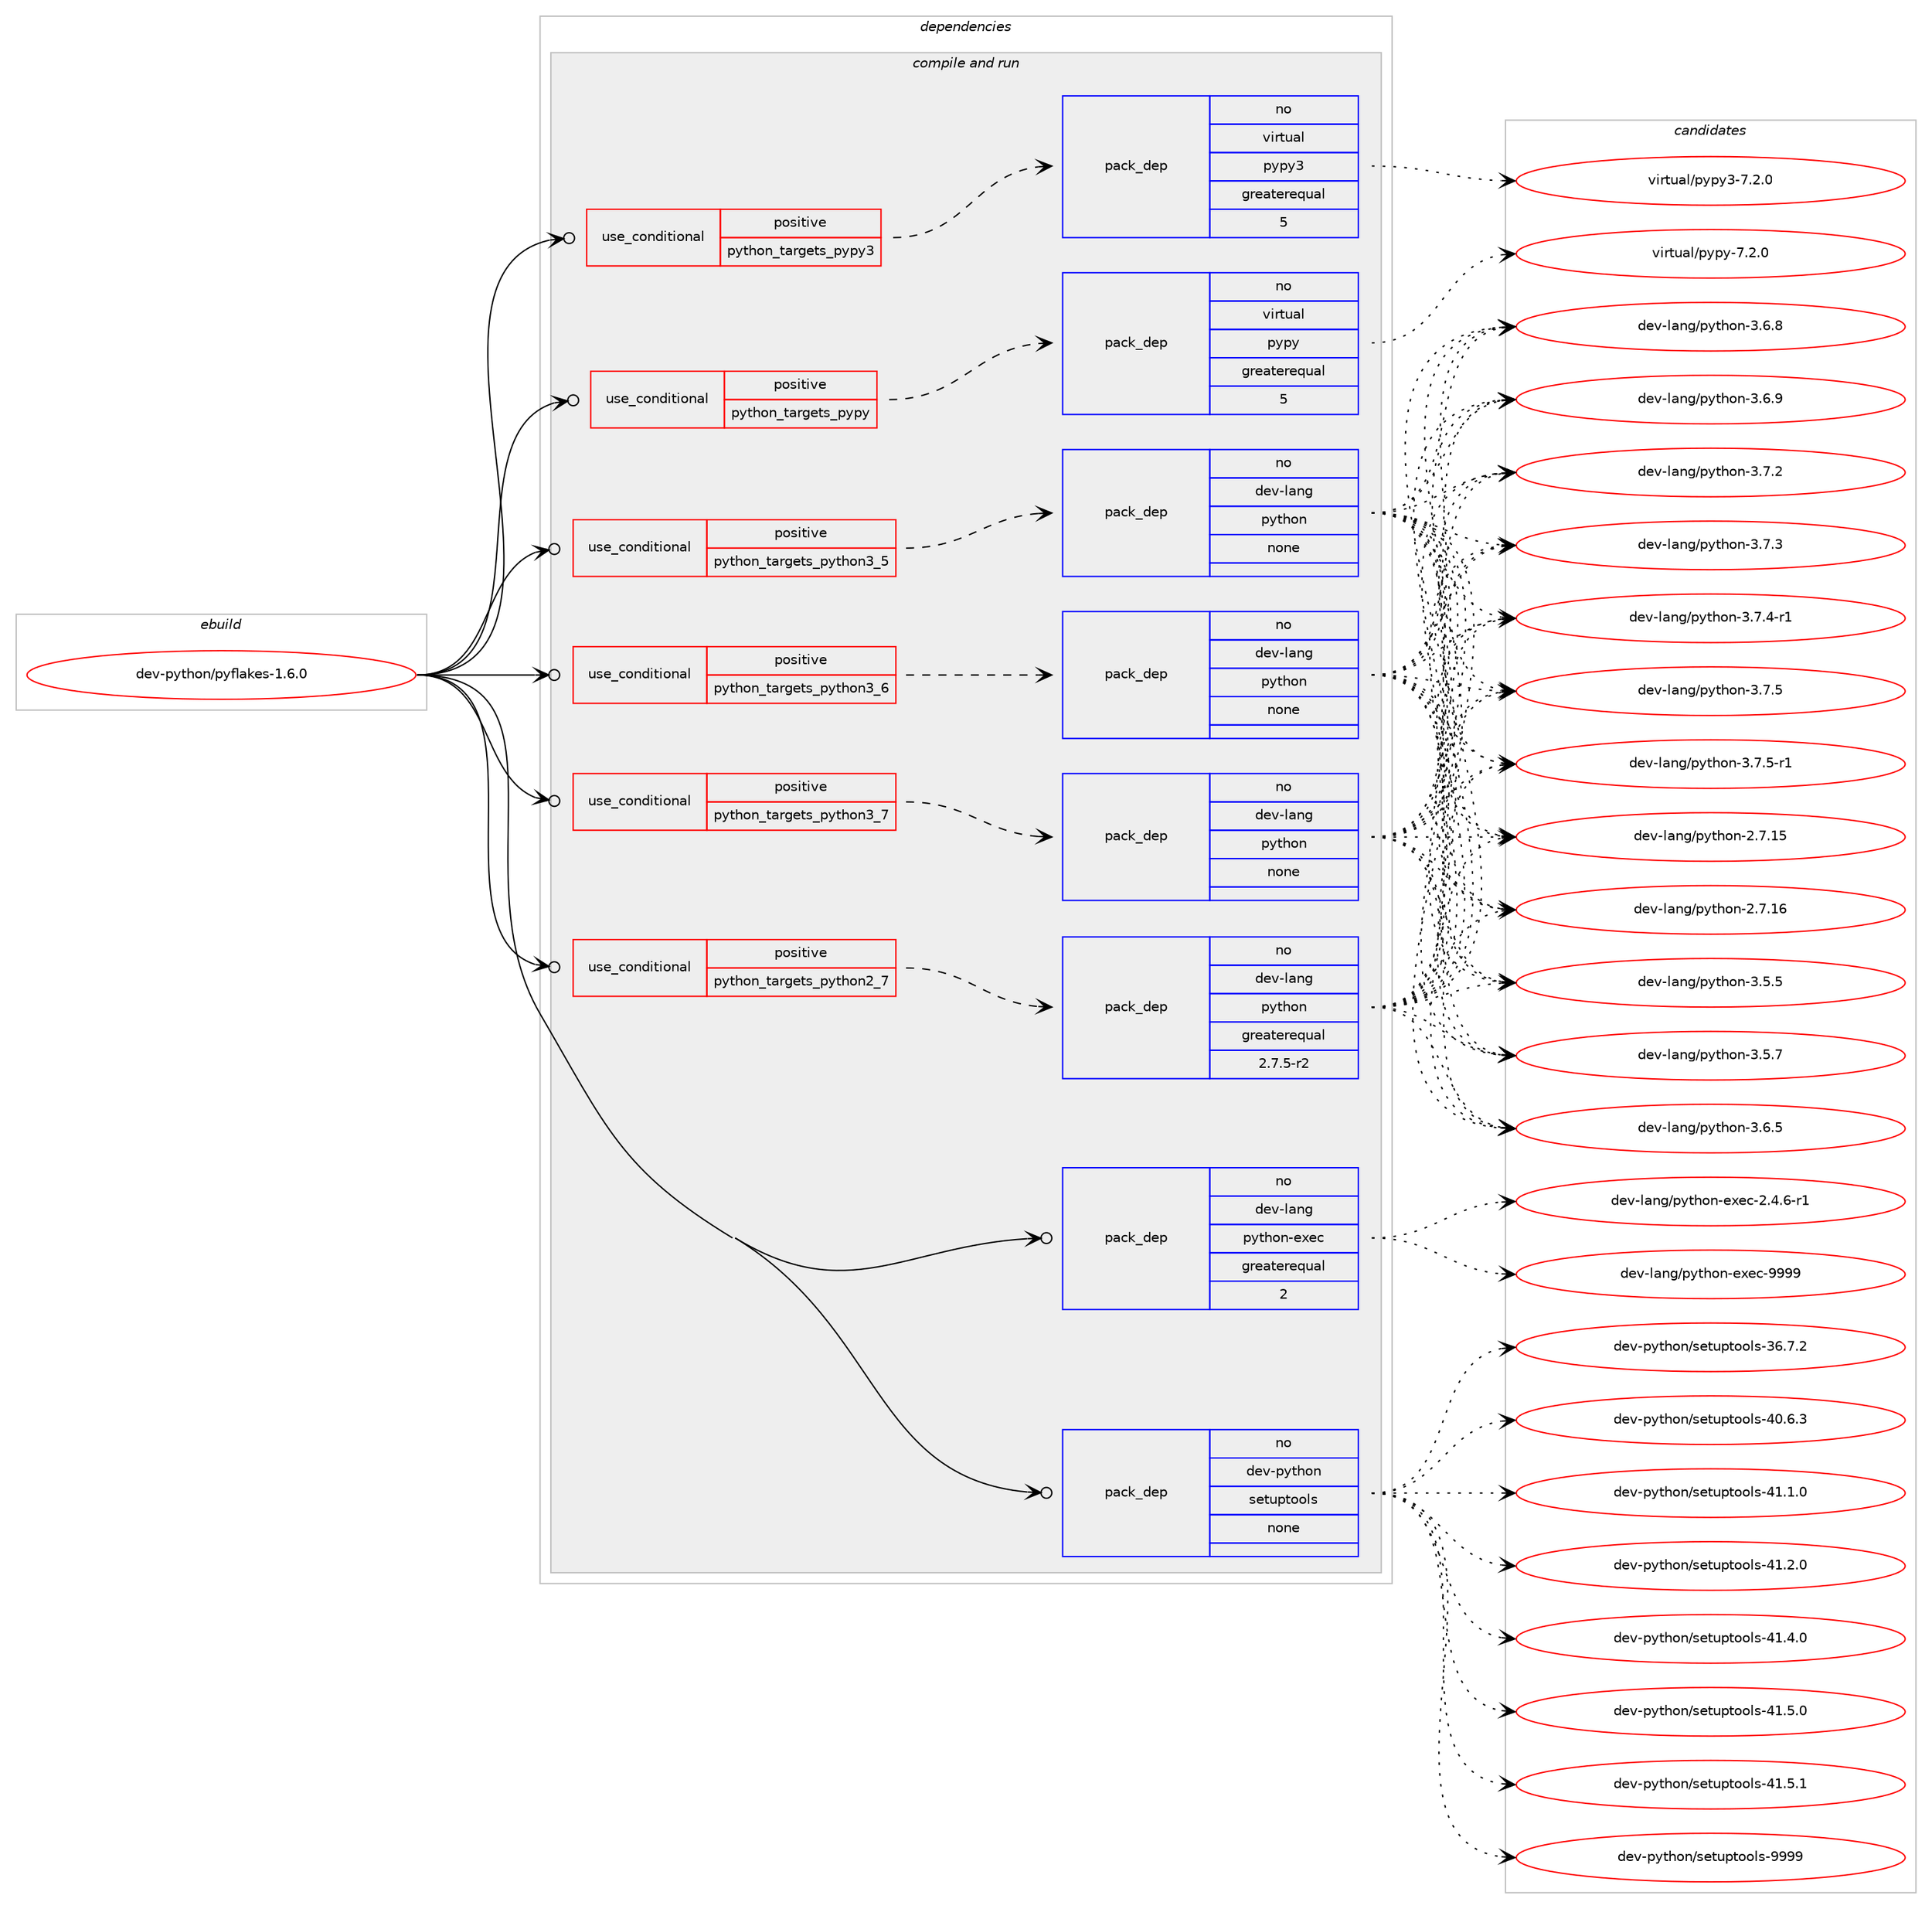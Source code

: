 digraph prolog {

# *************
# Graph options
# *************

newrank=true;
concentrate=true;
compound=true;
graph [rankdir=LR,fontname=Helvetica,fontsize=10,ranksep=1.5];#, ranksep=2.5, nodesep=0.2];
edge  [arrowhead=vee];
node  [fontname=Helvetica,fontsize=10];

# **********
# The ebuild
# **********

subgraph cluster_leftcol {
color=gray;
rank=same;
label=<<i>ebuild</i>>;
id [label="dev-python/pyflakes-1.6.0", color=red, width=4, href="../dev-python/pyflakes-1.6.0.svg"];
}

# ****************
# The dependencies
# ****************

subgraph cluster_midcol {
color=gray;
label=<<i>dependencies</i>>;
subgraph cluster_compile {
fillcolor="#eeeeee";
style=filled;
label=<<i>compile</i>>;
}
subgraph cluster_compileandrun {
fillcolor="#eeeeee";
style=filled;
label=<<i>compile and run</i>>;
subgraph cond145814 {
dependency625668 [label=<<TABLE BORDER="0" CELLBORDER="1" CELLSPACING="0" CELLPADDING="4"><TR><TD ROWSPAN="3" CELLPADDING="10">use_conditional</TD></TR><TR><TD>positive</TD></TR><TR><TD>python_targets_pypy</TD></TR></TABLE>>, shape=none, color=red];
subgraph pack468010 {
dependency625669 [label=<<TABLE BORDER="0" CELLBORDER="1" CELLSPACING="0" CELLPADDING="4" WIDTH="220"><TR><TD ROWSPAN="6" CELLPADDING="30">pack_dep</TD></TR><TR><TD WIDTH="110">no</TD></TR><TR><TD>virtual</TD></TR><TR><TD>pypy</TD></TR><TR><TD>greaterequal</TD></TR><TR><TD>5</TD></TR></TABLE>>, shape=none, color=blue];
}
dependency625668:e -> dependency625669:w [weight=20,style="dashed",arrowhead="vee"];
}
id:e -> dependency625668:w [weight=20,style="solid",arrowhead="odotvee"];
subgraph cond145815 {
dependency625670 [label=<<TABLE BORDER="0" CELLBORDER="1" CELLSPACING="0" CELLPADDING="4"><TR><TD ROWSPAN="3" CELLPADDING="10">use_conditional</TD></TR><TR><TD>positive</TD></TR><TR><TD>python_targets_pypy3</TD></TR></TABLE>>, shape=none, color=red];
subgraph pack468011 {
dependency625671 [label=<<TABLE BORDER="0" CELLBORDER="1" CELLSPACING="0" CELLPADDING="4" WIDTH="220"><TR><TD ROWSPAN="6" CELLPADDING="30">pack_dep</TD></TR><TR><TD WIDTH="110">no</TD></TR><TR><TD>virtual</TD></TR><TR><TD>pypy3</TD></TR><TR><TD>greaterequal</TD></TR><TR><TD>5</TD></TR></TABLE>>, shape=none, color=blue];
}
dependency625670:e -> dependency625671:w [weight=20,style="dashed",arrowhead="vee"];
}
id:e -> dependency625670:w [weight=20,style="solid",arrowhead="odotvee"];
subgraph cond145816 {
dependency625672 [label=<<TABLE BORDER="0" CELLBORDER="1" CELLSPACING="0" CELLPADDING="4"><TR><TD ROWSPAN="3" CELLPADDING="10">use_conditional</TD></TR><TR><TD>positive</TD></TR><TR><TD>python_targets_python2_7</TD></TR></TABLE>>, shape=none, color=red];
subgraph pack468012 {
dependency625673 [label=<<TABLE BORDER="0" CELLBORDER="1" CELLSPACING="0" CELLPADDING="4" WIDTH="220"><TR><TD ROWSPAN="6" CELLPADDING="30">pack_dep</TD></TR><TR><TD WIDTH="110">no</TD></TR><TR><TD>dev-lang</TD></TR><TR><TD>python</TD></TR><TR><TD>greaterequal</TD></TR><TR><TD>2.7.5-r2</TD></TR></TABLE>>, shape=none, color=blue];
}
dependency625672:e -> dependency625673:w [weight=20,style="dashed",arrowhead="vee"];
}
id:e -> dependency625672:w [weight=20,style="solid",arrowhead="odotvee"];
subgraph cond145817 {
dependency625674 [label=<<TABLE BORDER="0" CELLBORDER="1" CELLSPACING="0" CELLPADDING="4"><TR><TD ROWSPAN="3" CELLPADDING="10">use_conditional</TD></TR><TR><TD>positive</TD></TR><TR><TD>python_targets_python3_5</TD></TR></TABLE>>, shape=none, color=red];
subgraph pack468013 {
dependency625675 [label=<<TABLE BORDER="0" CELLBORDER="1" CELLSPACING="0" CELLPADDING="4" WIDTH="220"><TR><TD ROWSPAN="6" CELLPADDING="30">pack_dep</TD></TR><TR><TD WIDTH="110">no</TD></TR><TR><TD>dev-lang</TD></TR><TR><TD>python</TD></TR><TR><TD>none</TD></TR><TR><TD></TD></TR></TABLE>>, shape=none, color=blue];
}
dependency625674:e -> dependency625675:w [weight=20,style="dashed",arrowhead="vee"];
}
id:e -> dependency625674:w [weight=20,style="solid",arrowhead="odotvee"];
subgraph cond145818 {
dependency625676 [label=<<TABLE BORDER="0" CELLBORDER="1" CELLSPACING="0" CELLPADDING="4"><TR><TD ROWSPAN="3" CELLPADDING="10">use_conditional</TD></TR><TR><TD>positive</TD></TR><TR><TD>python_targets_python3_6</TD></TR></TABLE>>, shape=none, color=red];
subgraph pack468014 {
dependency625677 [label=<<TABLE BORDER="0" CELLBORDER="1" CELLSPACING="0" CELLPADDING="4" WIDTH="220"><TR><TD ROWSPAN="6" CELLPADDING="30">pack_dep</TD></TR><TR><TD WIDTH="110">no</TD></TR><TR><TD>dev-lang</TD></TR><TR><TD>python</TD></TR><TR><TD>none</TD></TR><TR><TD></TD></TR></TABLE>>, shape=none, color=blue];
}
dependency625676:e -> dependency625677:w [weight=20,style="dashed",arrowhead="vee"];
}
id:e -> dependency625676:w [weight=20,style="solid",arrowhead="odotvee"];
subgraph cond145819 {
dependency625678 [label=<<TABLE BORDER="0" CELLBORDER="1" CELLSPACING="0" CELLPADDING="4"><TR><TD ROWSPAN="3" CELLPADDING="10">use_conditional</TD></TR><TR><TD>positive</TD></TR><TR><TD>python_targets_python3_7</TD></TR></TABLE>>, shape=none, color=red];
subgraph pack468015 {
dependency625679 [label=<<TABLE BORDER="0" CELLBORDER="1" CELLSPACING="0" CELLPADDING="4" WIDTH="220"><TR><TD ROWSPAN="6" CELLPADDING="30">pack_dep</TD></TR><TR><TD WIDTH="110">no</TD></TR><TR><TD>dev-lang</TD></TR><TR><TD>python</TD></TR><TR><TD>none</TD></TR><TR><TD></TD></TR></TABLE>>, shape=none, color=blue];
}
dependency625678:e -> dependency625679:w [weight=20,style="dashed",arrowhead="vee"];
}
id:e -> dependency625678:w [weight=20,style="solid",arrowhead="odotvee"];
subgraph pack468016 {
dependency625680 [label=<<TABLE BORDER="0" CELLBORDER="1" CELLSPACING="0" CELLPADDING="4" WIDTH="220"><TR><TD ROWSPAN="6" CELLPADDING="30">pack_dep</TD></TR><TR><TD WIDTH="110">no</TD></TR><TR><TD>dev-lang</TD></TR><TR><TD>python-exec</TD></TR><TR><TD>greaterequal</TD></TR><TR><TD>2</TD></TR></TABLE>>, shape=none, color=blue];
}
id:e -> dependency625680:w [weight=20,style="solid",arrowhead="odotvee"];
subgraph pack468017 {
dependency625681 [label=<<TABLE BORDER="0" CELLBORDER="1" CELLSPACING="0" CELLPADDING="4" WIDTH="220"><TR><TD ROWSPAN="6" CELLPADDING="30">pack_dep</TD></TR><TR><TD WIDTH="110">no</TD></TR><TR><TD>dev-python</TD></TR><TR><TD>setuptools</TD></TR><TR><TD>none</TD></TR><TR><TD></TD></TR></TABLE>>, shape=none, color=blue];
}
id:e -> dependency625681:w [weight=20,style="solid",arrowhead="odotvee"];
}
subgraph cluster_run {
fillcolor="#eeeeee";
style=filled;
label=<<i>run</i>>;
}
}

# **************
# The candidates
# **************

subgraph cluster_choices {
rank=same;
color=gray;
label=<<i>candidates</i>>;

subgraph choice468010 {
color=black;
nodesep=1;
choice1181051141161179710847112121112121455546504648 [label="virtual/pypy-7.2.0", color=red, width=4,href="../virtual/pypy-7.2.0.svg"];
dependency625669:e -> choice1181051141161179710847112121112121455546504648:w [style=dotted,weight="100"];
}
subgraph choice468011 {
color=black;
nodesep=1;
choice118105114116117971084711212111212151455546504648 [label="virtual/pypy3-7.2.0", color=red, width=4,href="../virtual/pypy3-7.2.0.svg"];
dependency625671:e -> choice118105114116117971084711212111212151455546504648:w [style=dotted,weight="100"];
}
subgraph choice468012 {
color=black;
nodesep=1;
choice10010111845108971101034711212111610411111045504655464953 [label="dev-lang/python-2.7.15", color=red, width=4,href="../dev-lang/python-2.7.15.svg"];
choice10010111845108971101034711212111610411111045504655464954 [label="dev-lang/python-2.7.16", color=red, width=4,href="../dev-lang/python-2.7.16.svg"];
choice100101118451089711010347112121116104111110455146534653 [label="dev-lang/python-3.5.5", color=red, width=4,href="../dev-lang/python-3.5.5.svg"];
choice100101118451089711010347112121116104111110455146534655 [label="dev-lang/python-3.5.7", color=red, width=4,href="../dev-lang/python-3.5.7.svg"];
choice100101118451089711010347112121116104111110455146544653 [label="dev-lang/python-3.6.5", color=red, width=4,href="../dev-lang/python-3.6.5.svg"];
choice100101118451089711010347112121116104111110455146544656 [label="dev-lang/python-3.6.8", color=red, width=4,href="../dev-lang/python-3.6.8.svg"];
choice100101118451089711010347112121116104111110455146544657 [label="dev-lang/python-3.6.9", color=red, width=4,href="../dev-lang/python-3.6.9.svg"];
choice100101118451089711010347112121116104111110455146554650 [label="dev-lang/python-3.7.2", color=red, width=4,href="../dev-lang/python-3.7.2.svg"];
choice100101118451089711010347112121116104111110455146554651 [label="dev-lang/python-3.7.3", color=red, width=4,href="../dev-lang/python-3.7.3.svg"];
choice1001011184510897110103471121211161041111104551465546524511449 [label="dev-lang/python-3.7.4-r1", color=red, width=4,href="../dev-lang/python-3.7.4-r1.svg"];
choice100101118451089711010347112121116104111110455146554653 [label="dev-lang/python-3.7.5", color=red, width=4,href="../dev-lang/python-3.7.5.svg"];
choice1001011184510897110103471121211161041111104551465546534511449 [label="dev-lang/python-3.7.5-r1", color=red, width=4,href="../dev-lang/python-3.7.5-r1.svg"];
dependency625673:e -> choice10010111845108971101034711212111610411111045504655464953:w [style=dotted,weight="100"];
dependency625673:e -> choice10010111845108971101034711212111610411111045504655464954:w [style=dotted,weight="100"];
dependency625673:e -> choice100101118451089711010347112121116104111110455146534653:w [style=dotted,weight="100"];
dependency625673:e -> choice100101118451089711010347112121116104111110455146534655:w [style=dotted,weight="100"];
dependency625673:e -> choice100101118451089711010347112121116104111110455146544653:w [style=dotted,weight="100"];
dependency625673:e -> choice100101118451089711010347112121116104111110455146544656:w [style=dotted,weight="100"];
dependency625673:e -> choice100101118451089711010347112121116104111110455146544657:w [style=dotted,weight="100"];
dependency625673:e -> choice100101118451089711010347112121116104111110455146554650:w [style=dotted,weight="100"];
dependency625673:e -> choice100101118451089711010347112121116104111110455146554651:w [style=dotted,weight="100"];
dependency625673:e -> choice1001011184510897110103471121211161041111104551465546524511449:w [style=dotted,weight="100"];
dependency625673:e -> choice100101118451089711010347112121116104111110455146554653:w [style=dotted,weight="100"];
dependency625673:e -> choice1001011184510897110103471121211161041111104551465546534511449:w [style=dotted,weight="100"];
}
subgraph choice468013 {
color=black;
nodesep=1;
choice10010111845108971101034711212111610411111045504655464953 [label="dev-lang/python-2.7.15", color=red, width=4,href="../dev-lang/python-2.7.15.svg"];
choice10010111845108971101034711212111610411111045504655464954 [label="dev-lang/python-2.7.16", color=red, width=4,href="../dev-lang/python-2.7.16.svg"];
choice100101118451089711010347112121116104111110455146534653 [label="dev-lang/python-3.5.5", color=red, width=4,href="../dev-lang/python-3.5.5.svg"];
choice100101118451089711010347112121116104111110455146534655 [label="dev-lang/python-3.5.7", color=red, width=4,href="../dev-lang/python-3.5.7.svg"];
choice100101118451089711010347112121116104111110455146544653 [label="dev-lang/python-3.6.5", color=red, width=4,href="../dev-lang/python-3.6.5.svg"];
choice100101118451089711010347112121116104111110455146544656 [label="dev-lang/python-3.6.8", color=red, width=4,href="../dev-lang/python-3.6.8.svg"];
choice100101118451089711010347112121116104111110455146544657 [label="dev-lang/python-3.6.9", color=red, width=4,href="../dev-lang/python-3.6.9.svg"];
choice100101118451089711010347112121116104111110455146554650 [label="dev-lang/python-3.7.2", color=red, width=4,href="../dev-lang/python-3.7.2.svg"];
choice100101118451089711010347112121116104111110455146554651 [label="dev-lang/python-3.7.3", color=red, width=4,href="../dev-lang/python-3.7.3.svg"];
choice1001011184510897110103471121211161041111104551465546524511449 [label="dev-lang/python-3.7.4-r1", color=red, width=4,href="../dev-lang/python-3.7.4-r1.svg"];
choice100101118451089711010347112121116104111110455146554653 [label="dev-lang/python-3.7.5", color=red, width=4,href="../dev-lang/python-3.7.5.svg"];
choice1001011184510897110103471121211161041111104551465546534511449 [label="dev-lang/python-3.7.5-r1", color=red, width=4,href="../dev-lang/python-3.7.5-r1.svg"];
dependency625675:e -> choice10010111845108971101034711212111610411111045504655464953:w [style=dotted,weight="100"];
dependency625675:e -> choice10010111845108971101034711212111610411111045504655464954:w [style=dotted,weight="100"];
dependency625675:e -> choice100101118451089711010347112121116104111110455146534653:w [style=dotted,weight="100"];
dependency625675:e -> choice100101118451089711010347112121116104111110455146534655:w [style=dotted,weight="100"];
dependency625675:e -> choice100101118451089711010347112121116104111110455146544653:w [style=dotted,weight="100"];
dependency625675:e -> choice100101118451089711010347112121116104111110455146544656:w [style=dotted,weight="100"];
dependency625675:e -> choice100101118451089711010347112121116104111110455146544657:w [style=dotted,weight="100"];
dependency625675:e -> choice100101118451089711010347112121116104111110455146554650:w [style=dotted,weight="100"];
dependency625675:e -> choice100101118451089711010347112121116104111110455146554651:w [style=dotted,weight="100"];
dependency625675:e -> choice1001011184510897110103471121211161041111104551465546524511449:w [style=dotted,weight="100"];
dependency625675:e -> choice100101118451089711010347112121116104111110455146554653:w [style=dotted,weight="100"];
dependency625675:e -> choice1001011184510897110103471121211161041111104551465546534511449:w [style=dotted,weight="100"];
}
subgraph choice468014 {
color=black;
nodesep=1;
choice10010111845108971101034711212111610411111045504655464953 [label="dev-lang/python-2.7.15", color=red, width=4,href="../dev-lang/python-2.7.15.svg"];
choice10010111845108971101034711212111610411111045504655464954 [label="dev-lang/python-2.7.16", color=red, width=4,href="../dev-lang/python-2.7.16.svg"];
choice100101118451089711010347112121116104111110455146534653 [label="dev-lang/python-3.5.5", color=red, width=4,href="../dev-lang/python-3.5.5.svg"];
choice100101118451089711010347112121116104111110455146534655 [label="dev-lang/python-3.5.7", color=red, width=4,href="../dev-lang/python-3.5.7.svg"];
choice100101118451089711010347112121116104111110455146544653 [label="dev-lang/python-3.6.5", color=red, width=4,href="../dev-lang/python-3.6.5.svg"];
choice100101118451089711010347112121116104111110455146544656 [label="dev-lang/python-3.6.8", color=red, width=4,href="../dev-lang/python-3.6.8.svg"];
choice100101118451089711010347112121116104111110455146544657 [label="dev-lang/python-3.6.9", color=red, width=4,href="../dev-lang/python-3.6.9.svg"];
choice100101118451089711010347112121116104111110455146554650 [label="dev-lang/python-3.7.2", color=red, width=4,href="../dev-lang/python-3.7.2.svg"];
choice100101118451089711010347112121116104111110455146554651 [label="dev-lang/python-3.7.3", color=red, width=4,href="../dev-lang/python-3.7.3.svg"];
choice1001011184510897110103471121211161041111104551465546524511449 [label="dev-lang/python-3.7.4-r1", color=red, width=4,href="../dev-lang/python-3.7.4-r1.svg"];
choice100101118451089711010347112121116104111110455146554653 [label="dev-lang/python-3.7.5", color=red, width=4,href="../dev-lang/python-3.7.5.svg"];
choice1001011184510897110103471121211161041111104551465546534511449 [label="dev-lang/python-3.7.5-r1", color=red, width=4,href="../dev-lang/python-3.7.5-r1.svg"];
dependency625677:e -> choice10010111845108971101034711212111610411111045504655464953:w [style=dotted,weight="100"];
dependency625677:e -> choice10010111845108971101034711212111610411111045504655464954:w [style=dotted,weight="100"];
dependency625677:e -> choice100101118451089711010347112121116104111110455146534653:w [style=dotted,weight="100"];
dependency625677:e -> choice100101118451089711010347112121116104111110455146534655:w [style=dotted,weight="100"];
dependency625677:e -> choice100101118451089711010347112121116104111110455146544653:w [style=dotted,weight="100"];
dependency625677:e -> choice100101118451089711010347112121116104111110455146544656:w [style=dotted,weight="100"];
dependency625677:e -> choice100101118451089711010347112121116104111110455146544657:w [style=dotted,weight="100"];
dependency625677:e -> choice100101118451089711010347112121116104111110455146554650:w [style=dotted,weight="100"];
dependency625677:e -> choice100101118451089711010347112121116104111110455146554651:w [style=dotted,weight="100"];
dependency625677:e -> choice1001011184510897110103471121211161041111104551465546524511449:w [style=dotted,weight="100"];
dependency625677:e -> choice100101118451089711010347112121116104111110455146554653:w [style=dotted,weight="100"];
dependency625677:e -> choice1001011184510897110103471121211161041111104551465546534511449:w [style=dotted,weight="100"];
}
subgraph choice468015 {
color=black;
nodesep=1;
choice10010111845108971101034711212111610411111045504655464953 [label="dev-lang/python-2.7.15", color=red, width=4,href="../dev-lang/python-2.7.15.svg"];
choice10010111845108971101034711212111610411111045504655464954 [label="dev-lang/python-2.7.16", color=red, width=4,href="../dev-lang/python-2.7.16.svg"];
choice100101118451089711010347112121116104111110455146534653 [label="dev-lang/python-3.5.5", color=red, width=4,href="../dev-lang/python-3.5.5.svg"];
choice100101118451089711010347112121116104111110455146534655 [label="dev-lang/python-3.5.7", color=red, width=4,href="../dev-lang/python-3.5.7.svg"];
choice100101118451089711010347112121116104111110455146544653 [label="dev-lang/python-3.6.5", color=red, width=4,href="../dev-lang/python-3.6.5.svg"];
choice100101118451089711010347112121116104111110455146544656 [label="dev-lang/python-3.6.8", color=red, width=4,href="../dev-lang/python-3.6.8.svg"];
choice100101118451089711010347112121116104111110455146544657 [label="dev-lang/python-3.6.9", color=red, width=4,href="../dev-lang/python-3.6.9.svg"];
choice100101118451089711010347112121116104111110455146554650 [label="dev-lang/python-3.7.2", color=red, width=4,href="../dev-lang/python-3.7.2.svg"];
choice100101118451089711010347112121116104111110455146554651 [label="dev-lang/python-3.7.3", color=red, width=4,href="../dev-lang/python-3.7.3.svg"];
choice1001011184510897110103471121211161041111104551465546524511449 [label="dev-lang/python-3.7.4-r1", color=red, width=4,href="../dev-lang/python-3.7.4-r1.svg"];
choice100101118451089711010347112121116104111110455146554653 [label="dev-lang/python-3.7.5", color=red, width=4,href="../dev-lang/python-3.7.5.svg"];
choice1001011184510897110103471121211161041111104551465546534511449 [label="dev-lang/python-3.7.5-r1", color=red, width=4,href="../dev-lang/python-3.7.5-r1.svg"];
dependency625679:e -> choice10010111845108971101034711212111610411111045504655464953:w [style=dotted,weight="100"];
dependency625679:e -> choice10010111845108971101034711212111610411111045504655464954:w [style=dotted,weight="100"];
dependency625679:e -> choice100101118451089711010347112121116104111110455146534653:w [style=dotted,weight="100"];
dependency625679:e -> choice100101118451089711010347112121116104111110455146534655:w [style=dotted,weight="100"];
dependency625679:e -> choice100101118451089711010347112121116104111110455146544653:w [style=dotted,weight="100"];
dependency625679:e -> choice100101118451089711010347112121116104111110455146544656:w [style=dotted,weight="100"];
dependency625679:e -> choice100101118451089711010347112121116104111110455146544657:w [style=dotted,weight="100"];
dependency625679:e -> choice100101118451089711010347112121116104111110455146554650:w [style=dotted,weight="100"];
dependency625679:e -> choice100101118451089711010347112121116104111110455146554651:w [style=dotted,weight="100"];
dependency625679:e -> choice1001011184510897110103471121211161041111104551465546524511449:w [style=dotted,weight="100"];
dependency625679:e -> choice100101118451089711010347112121116104111110455146554653:w [style=dotted,weight="100"];
dependency625679:e -> choice1001011184510897110103471121211161041111104551465546534511449:w [style=dotted,weight="100"];
}
subgraph choice468016 {
color=black;
nodesep=1;
choice10010111845108971101034711212111610411111045101120101994550465246544511449 [label="dev-lang/python-exec-2.4.6-r1", color=red, width=4,href="../dev-lang/python-exec-2.4.6-r1.svg"];
choice10010111845108971101034711212111610411111045101120101994557575757 [label="dev-lang/python-exec-9999", color=red, width=4,href="../dev-lang/python-exec-9999.svg"];
dependency625680:e -> choice10010111845108971101034711212111610411111045101120101994550465246544511449:w [style=dotted,weight="100"];
dependency625680:e -> choice10010111845108971101034711212111610411111045101120101994557575757:w [style=dotted,weight="100"];
}
subgraph choice468017 {
color=black;
nodesep=1;
choice100101118451121211161041111104711510111611711211611111110811545515446554650 [label="dev-python/setuptools-36.7.2", color=red, width=4,href="../dev-python/setuptools-36.7.2.svg"];
choice100101118451121211161041111104711510111611711211611111110811545524846544651 [label="dev-python/setuptools-40.6.3", color=red, width=4,href="../dev-python/setuptools-40.6.3.svg"];
choice100101118451121211161041111104711510111611711211611111110811545524946494648 [label="dev-python/setuptools-41.1.0", color=red, width=4,href="../dev-python/setuptools-41.1.0.svg"];
choice100101118451121211161041111104711510111611711211611111110811545524946504648 [label="dev-python/setuptools-41.2.0", color=red, width=4,href="../dev-python/setuptools-41.2.0.svg"];
choice100101118451121211161041111104711510111611711211611111110811545524946524648 [label="dev-python/setuptools-41.4.0", color=red, width=4,href="../dev-python/setuptools-41.4.0.svg"];
choice100101118451121211161041111104711510111611711211611111110811545524946534648 [label="dev-python/setuptools-41.5.0", color=red, width=4,href="../dev-python/setuptools-41.5.0.svg"];
choice100101118451121211161041111104711510111611711211611111110811545524946534649 [label="dev-python/setuptools-41.5.1", color=red, width=4,href="../dev-python/setuptools-41.5.1.svg"];
choice10010111845112121116104111110471151011161171121161111111081154557575757 [label="dev-python/setuptools-9999", color=red, width=4,href="../dev-python/setuptools-9999.svg"];
dependency625681:e -> choice100101118451121211161041111104711510111611711211611111110811545515446554650:w [style=dotted,weight="100"];
dependency625681:e -> choice100101118451121211161041111104711510111611711211611111110811545524846544651:w [style=dotted,weight="100"];
dependency625681:e -> choice100101118451121211161041111104711510111611711211611111110811545524946494648:w [style=dotted,weight="100"];
dependency625681:e -> choice100101118451121211161041111104711510111611711211611111110811545524946504648:w [style=dotted,weight="100"];
dependency625681:e -> choice100101118451121211161041111104711510111611711211611111110811545524946524648:w [style=dotted,weight="100"];
dependency625681:e -> choice100101118451121211161041111104711510111611711211611111110811545524946534648:w [style=dotted,weight="100"];
dependency625681:e -> choice100101118451121211161041111104711510111611711211611111110811545524946534649:w [style=dotted,weight="100"];
dependency625681:e -> choice10010111845112121116104111110471151011161171121161111111081154557575757:w [style=dotted,weight="100"];
}
}

}
